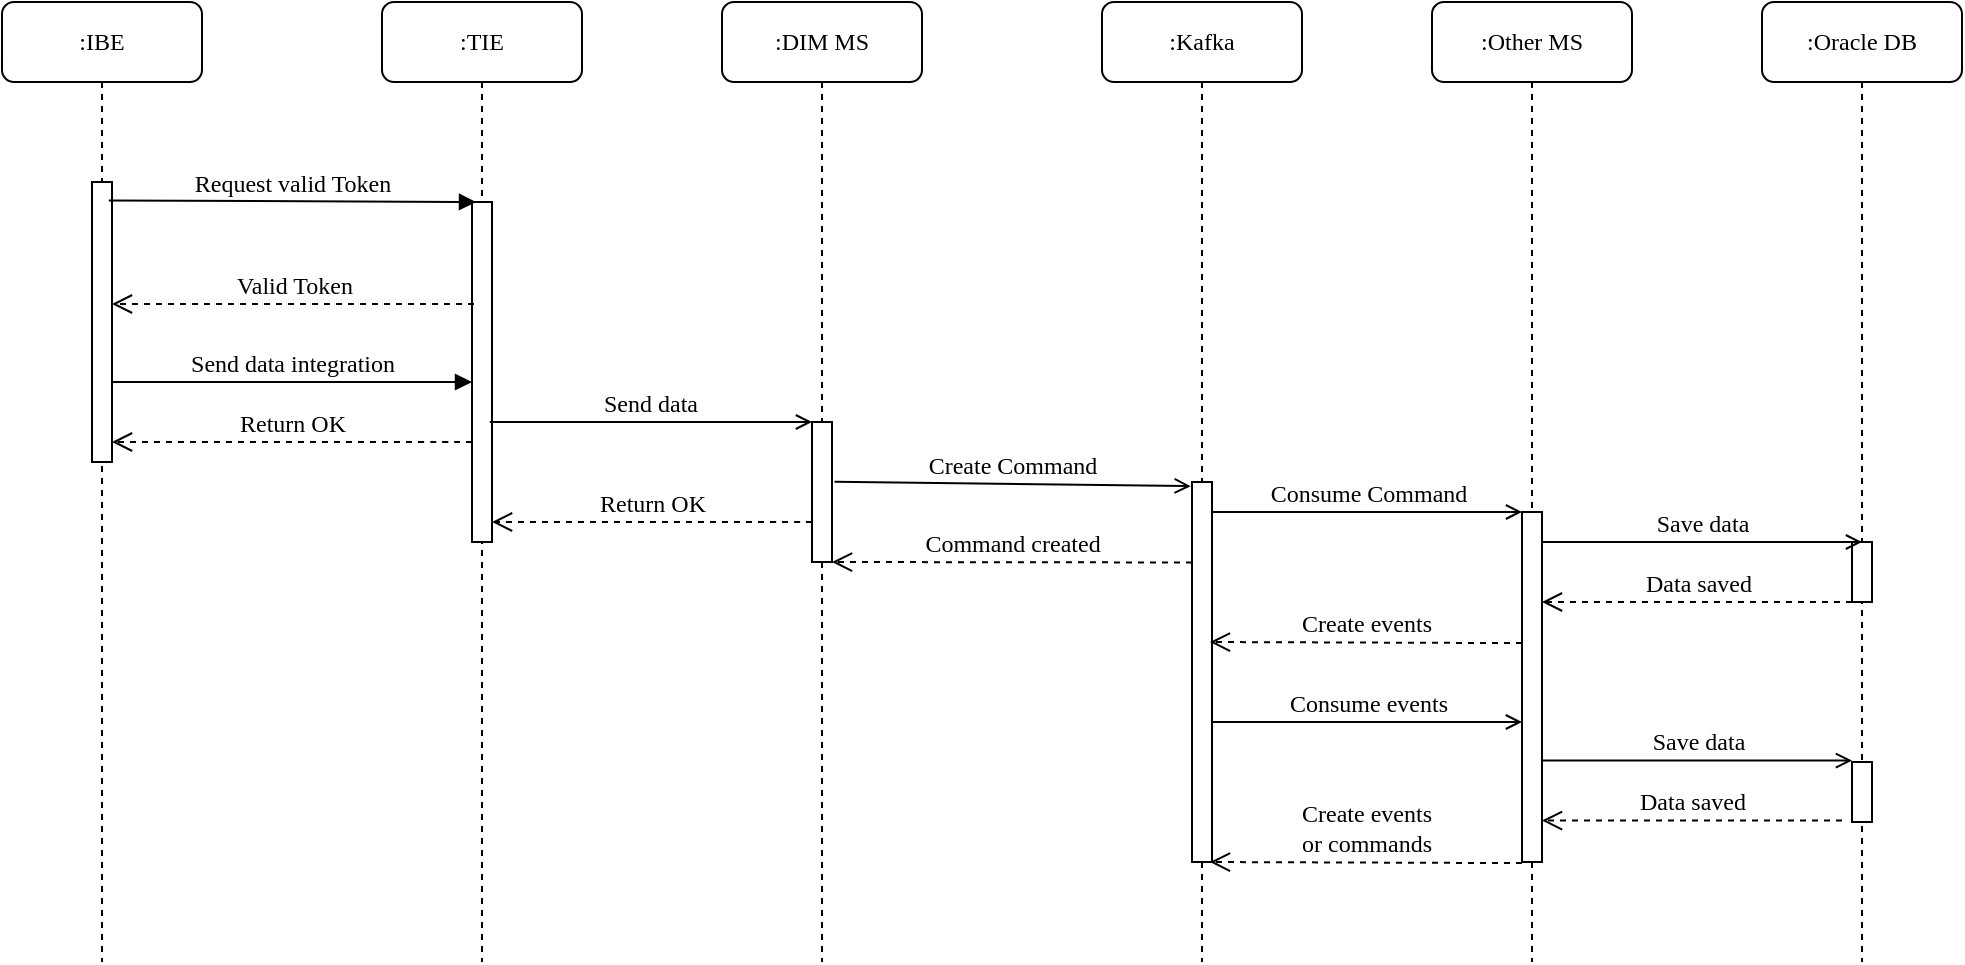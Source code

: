 <mxfile version="24.4.13" type="github">
  <diagram name="Page-1" id="13e1069c-82ec-6db2-03f1-153e76fe0fe0">
    <mxGraphModel dx="2074" dy="764" grid="1" gridSize="10" guides="1" tooltips="1" connect="1" arrows="1" fold="1" page="1" pageScale="1" pageWidth="1100" pageHeight="850" background="none" math="0" shadow="0">
      <root>
        <mxCell id="0" />
        <mxCell id="1" parent="0" />
        <mxCell id="zLKjRMKosiY9dB-BW5_6-1" value=":IBE" style="shape=umlLifeline;perimeter=lifelinePerimeter;whiteSpace=wrap;html=1;container=1;collapsible=0;recursiveResize=0;outlineConnect=0;rounded=1;shadow=0;comic=0;labelBackgroundColor=none;strokeWidth=1;fontFamily=Verdana;fontSize=12;align=center;" vertex="1" parent="1">
          <mxGeometry x="50" y="40" width="100" height="480" as="geometry" />
        </mxCell>
        <mxCell id="zLKjRMKosiY9dB-BW5_6-2" value="" style="html=1;points=[];perimeter=orthogonalPerimeter;rounded=0;shadow=0;comic=0;labelBackgroundColor=none;strokeWidth=1;fontFamily=Verdana;fontSize=12;align=center;" vertex="1" parent="zLKjRMKosiY9dB-BW5_6-1">
          <mxGeometry x="45" y="90" width="10" height="140" as="geometry" />
        </mxCell>
        <mxCell id="zLKjRMKosiY9dB-BW5_6-4" value=":TIE" style="shape=umlLifeline;perimeter=lifelinePerimeter;whiteSpace=wrap;html=1;container=1;collapsible=0;recursiveResize=0;outlineConnect=0;rounded=1;shadow=0;comic=0;labelBackgroundColor=none;strokeWidth=1;fontFamily=Verdana;fontSize=12;align=center;" vertex="1" parent="1">
          <mxGeometry x="240" y="40" width="100" height="480" as="geometry" />
        </mxCell>
        <mxCell id="zLKjRMKosiY9dB-BW5_6-5" value="" style="html=1;points=[];perimeter=orthogonalPerimeter;rounded=0;shadow=0;comic=0;labelBackgroundColor=none;strokeWidth=1;fontFamily=Verdana;fontSize=12;align=center;" vertex="1" parent="zLKjRMKosiY9dB-BW5_6-4">
          <mxGeometry x="45" y="100" width="10" height="170" as="geometry" />
        </mxCell>
        <mxCell id="zLKjRMKosiY9dB-BW5_6-6" value=":DIM MS" style="shape=umlLifeline;perimeter=lifelinePerimeter;whiteSpace=wrap;html=1;container=1;collapsible=0;recursiveResize=0;outlineConnect=0;rounded=1;shadow=0;comic=0;labelBackgroundColor=none;strokeWidth=1;fontFamily=Verdana;fontSize=12;align=center;" vertex="1" parent="1">
          <mxGeometry x="410" y="40" width="100" height="480" as="geometry" />
        </mxCell>
        <mxCell id="zLKjRMKosiY9dB-BW5_6-7" value="" style="html=1;points=[];perimeter=orthogonalPerimeter;rounded=0;shadow=0;comic=0;labelBackgroundColor=none;strokeWidth=1;fontFamily=Verdana;fontSize=12;align=center;" vertex="1" parent="zLKjRMKosiY9dB-BW5_6-6">
          <mxGeometry x="45" y="210" width="10" height="70" as="geometry" />
        </mxCell>
        <mxCell id="zLKjRMKosiY9dB-BW5_6-8" value=":Kafka" style="shape=umlLifeline;perimeter=lifelinePerimeter;whiteSpace=wrap;html=1;container=1;collapsible=0;recursiveResize=0;outlineConnect=0;rounded=1;shadow=0;comic=0;labelBackgroundColor=none;strokeWidth=1;fontFamily=Verdana;fontSize=12;align=center;" vertex="1" parent="1">
          <mxGeometry x="600" y="40" width="100" height="480" as="geometry" />
        </mxCell>
        <mxCell id="zLKjRMKosiY9dB-BW5_6-9" value="" style="html=1;points=[];perimeter=orthogonalPerimeter;rounded=0;shadow=0;comic=0;labelBackgroundColor=none;strokeWidth=1;fontFamily=Verdana;fontSize=12;align=center;" vertex="1" parent="zLKjRMKosiY9dB-BW5_6-8">
          <mxGeometry x="45" y="240" width="10" height="190" as="geometry" />
        </mxCell>
        <mxCell id="zLKjRMKosiY9dB-BW5_6-10" value=":Other MS" style="shape=umlLifeline;perimeter=lifelinePerimeter;whiteSpace=wrap;html=1;container=1;collapsible=0;recursiveResize=0;outlineConnect=0;rounded=1;shadow=0;comic=0;labelBackgroundColor=none;strokeWidth=1;fontFamily=Verdana;fontSize=12;align=center;" vertex="1" parent="1">
          <mxGeometry x="765" y="40" width="100" height="480" as="geometry" />
        </mxCell>
        <mxCell id="zLKjRMKosiY9dB-BW5_6-11" value="" style="html=1;points=[];perimeter=orthogonalPerimeter;rounded=0;shadow=0;comic=0;labelBackgroundColor=none;strokeWidth=1;fontFamily=Verdana;fontSize=12;align=center;" vertex="1" parent="zLKjRMKosiY9dB-BW5_6-10">
          <mxGeometry x="45" y="255" width="10" height="175" as="geometry" />
        </mxCell>
        <mxCell id="zLKjRMKosiY9dB-BW5_6-25" value="Consume Command" style="html=1;verticalAlign=bottom;endArrow=open;labelBackgroundColor=none;fontFamily=Verdana;fontSize=12;entryX=-0.062;entryY=0.011;entryDx=0;entryDy=0;entryPerimeter=0;endFill=0;" edge="1" parent="zLKjRMKosiY9dB-BW5_6-10">
          <mxGeometry relative="1" as="geometry">
            <mxPoint x="-110" y="255" as="sourcePoint" />
            <mxPoint x="45" y="255" as="targetPoint" />
          </mxGeometry>
        </mxCell>
        <mxCell id="zLKjRMKosiY9dB-BW5_6-12" value=":Oracle DB" style="shape=umlLifeline;perimeter=lifelinePerimeter;whiteSpace=wrap;html=1;container=1;collapsible=0;recursiveResize=0;outlineConnect=0;rounded=1;shadow=0;comic=0;labelBackgroundColor=none;strokeWidth=1;fontFamily=Verdana;fontSize=12;align=center;" vertex="1" parent="1">
          <mxGeometry x="930" y="40" width="100" height="480" as="geometry" />
        </mxCell>
        <mxCell id="zLKjRMKosiY9dB-BW5_6-13" value="" style="html=1;points=[];perimeter=orthogonalPerimeter;rounded=0;shadow=0;comic=0;labelBackgroundColor=none;strokeWidth=1;fontFamily=Verdana;fontSize=12;align=center;" vertex="1" parent="zLKjRMKosiY9dB-BW5_6-12">
          <mxGeometry x="45" y="270" width="10" height="30" as="geometry" />
        </mxCell>
        <mxCell id="zLKjRMKosiY9dB-BW5_6-32" value="" style="html=1;points=[];perimeter=orthogonalPerimeter;rounded=0;shadow=0;comic=0;labelBackgroundColor=none;strokeWidth=1;fontFamily=Verdana;fontSize=12;align=center;" vertex="1" parent="zLKjRMKosiY9dB-BW5_6-12">
          <mxGeometry x="45" y="380" width="10" height="30" as="geometry" />
        </mxCell>
        <mxCell id="zLKjRMKosiY9dB-BW5_6-33" value="Save data" style="html=1;verticalAlign=bottom;endArrow=open;labelBackgroundColor=none;fontFamily=Verdana;fontSize=12;endFill=0;" edge="1" parent="zLKjRMKosiY9dB-BW5_6-12" source="zLKjRMKosiY9dB-BW5_6-11">
          <mxGeometry relative="1" as="geometry">
            <mxPoint x="-100" y="379" as="sourcePoint" />
            <mxPoint x="45" y="379.31" as="targetPoint" />
          </mxGeometry>
        </mxCell>
        <mxCell id="zLKjRMKosiY9dB-BW5_6-34" value="Data saved" style="html=1;verticalAlign=bottom;endArrow=open;dashed=1;endSize=8;labelBackgroundColor=none;fontFamily=Verdana;fontSize=12;edgeStyle=elbowEdgeStyle;elbow=vertical;" edge="1" parent="zLKjRMKosiY9dB-BW5_6-12" target="zLKjRMKosiY9dB-BW5_6-11">
          <mxGeometry relative="1" as="geometry">
            <mxPoint x="-90" y="409" as="targetPoint" />
            <Array as="points">
              <mxPoint x="-85" y="409.31" />
            </Array>
            <mxPoint x="40" y="409.31" as="sourcePoint" />
          </mxGeometry>
        </mxCell>
        <mxCell id="zLKjRMKosiY9dB-BW5_6-17" value="Send data" style="html=1;verticalAlign=bottom;endArrow=open;labelBackgroundColor=none;fontFamily=Verdana;fontSize=12;exitX=0.89;exitY=0.841;exitDx=0;exitDy=0;exitPerimeter=0;endFill=0;" edge="1" parent="1">
          <mxGeometry relative="1" as="geometry">
            <mxPoint x="293.9" y="250.0" as="sourcePoint" />
            <mxPoint x="455" y="250.0" as="targetPoint" />
          </mxGeometry>
        </mxCell>
        <mxCell id="zLKjRMKosiY9dB-BW5_6-16" value="Send data integration" style="html=1;verticalAlign=bottom;endArrow=block;labelBackgroundColor=none;fontFamily=Verdana;fontSize=12;exitX=1;exitY=0.529;exitDx=0;exitDy=0;exitPerimeter=0;" edge="1" parent="1">
          <mxGeometry relative="1" as="geometry">
            <mxPoint x="105" y="230" as="sourcePoint" />
            <mxPoint x="285" y="230" as="targetPoint" />
          </mxGeometry>
        </mxCell>
        <mxCell id="zLKjRMKosiY9dB-BW5_6-20" value="Request valid Token" style="html=1;verticalAlign=bottom;endArrow=block;labelBackgroundColor=none;fontFamily=Verdana;fontSize=12;entryX=0.2;entryY=0;entryDx=0;entryDy=0;entryPerimeter=0;exitX=0.845;exitY=0.066;exitDx=0;exitDy=0;exitPerimeter=0;" edge="1" parent="1" source="zLKjRMKosiY9dB-BW5_6-2" target="zLKjRMKosiY9dB-BW5_6-5">
          <mxGeometry relative="1" as="geometry">
            <mxPoint x="120" y="140" as="sourcePoint" />
            <mxPoint x="280" y="140" as="targetPoint" />
          </mxGeometry>
        </mxCell>
        <mxCell id="zLKjRMKosiY9dB-BW5_6-22" value="Valid Token" style="html=1;verticalAlign=bottom;endArrow=open;dashed=1;endSize=8;labelBackgroundColor=none;fontFamily=Verdana;fontSize=12;edgeStyle=elbowEdgeStyle;elbow=vertical;exitX=0.1;exitY=0.3;exitDx=0;exitDy=0;exitPerimeter=0;" edge="1" parent="1" source="zLKjRMKosiY9dB-BW5_6-5" target="zLKjRMKosiY9dB-BW5_6-2">
          <mxGeometry relative="1" as="geometry">
            <mxPoint x="120" y="180" as="targetPoint" />
            <Array as="points" />
            <mxPoint x="270" y="180" as="sourcePoint" />
          </mxGeometry>
        </mxCell>
        <mxCell id="zLKjRMKosiY9dB-BW5_6-19" value="Create Command" style="html=1;verticalAlign=bottom;endArrow=open;labelBackgroundColor=none;fontFamily=Verdana;fontSize=12;entryX=-0.062;entryY=0.011;entryDx=0;entryDy=0;entryPerimeter=0;exitX=1.129;exitY=0.426;exitDx=0;exitDy=0;exitPerimeter=0;endFill=0;" edge="1" parent="1" source="zLKjRMKosiY9dB-BW5_6-7" target="zLKjRMKosiY9dB-BW5_6-9">
          <mxGeometry relative="1" as="geometry">
            <mxPoint x="480" y="280" as="sourcePoint" />
            <mxPoint x="610" y="280" as="targetPoint" />
          </mxGeometry>
        </mxCell>
        <mxCell id="zLKjRMKosiY9dB-BW5_6-23" value="Return OK" style="html=1;verticalAlign=bottom;endArrow=open;dashed=1;endSize=8;labelBackgroundColor=none;fontFamily=Verdana;fontSize=12;edgeStyle=elbowEdgeStyle;elbow=vertical;" edge="1" parent="1" target="zLKjRMKosiY9dB-BW5_6-2">
          <mxGeometry relative="1" as="geometry">
            <mxPoint x="110" y="260" as="targetPoint" />
            <Array as="points">
              <mxPoint x="270" y="260" />
            </Array>
            <mxPoint x="285" y="260" as="sourcePoint" />
          </mxGeometry>
        </mxCell>
        <mxCell id="zLKjRMKosiY9dB-BW5_6-24" value="Return OK" style="html=1;verticalAlign=bottom;endArrow=open;dashed=1;endSize=8;labelBackgroundColor=none;fontFamily=Verdana;fontSize=12;edgeStyle=elbowEdgeStyle;elbow=vertical;" edge="1" parent="1" source="zLKjRMKosiY9dB-BW5_6-7" target="zLKjRMKosiY9dB-BW5_6-5">
          <mxGeometry relative="1" as="geometry">
            <mxPoint x="310" y="300" as="targetPoint" />
            <Array as="points">
              <mxPoint x="445" y="300" />
            </Array>
            <mxPoint x="450" y="300" as="sourcePoint" />
          </mxGeometry>
        </mxCell>
        <mxCell id="zLKjRMKosiY9dB-BW5_6-26" value="Save data" style="html=1;verticalAlign=bottom;endArrow=open;labelBackgroundColor=none;fontFamily=Verdana;fontSize=12;endFill=0;" edge="1" parent="1">
          <mxGeometry relative="1" as="geometry">
            <mxPoint x="820" y="310" as="sourcePoint" />
            <mxPoint x="980" y="310" as="targetPoint" />
          </mxGeometry>
        </mxCell>
        <mxCell id="zLKjRMKosiY9dB-BW5_6-28" value="Create events" style="html=1;verticalAlign=bottom;endArrow=open;dashed=1;endSize=8;labelBackgroundColor=none;fontFamily=Verdana;fontSize=12;edgeStyle=elbowEdgeStyle;elbow=vertical;exitX=0.103;exitY=0.536;exitDx=0;exitDy=0;exitPerimeter=0;" edge="1" parent="1">
          <mxGeometry relative="1" as="geometry">
            <mxPoint x="653.97" y="360" as="targetPoint" />
            <Array as="points">
              <mxPoint x="738.97" y="360" />
            </Array>
            <mxPoint x="810.0" y="360.56" as="sourcePoint" />
          </mxGeometry>
        </mxCell>
        <mxCell id="zLKjRMKosiY9dB-BW5_6-29" value="Data saved" style="html=1;verticalAlign=bottom;endArrow=open;dashed=1;endSize=8;labelBackgroundColor=none;fontFamily=Verdana;fontSize=12;edgeStyle=elbowEdgeStyle;elbow=vertical;" edge="1" parent="1" source="zLKjRMKosiY9dB-BW5_6-13" target="zLKjRMKosiY9dB-BW5_6-11">
          <mxGeometry relative="1" as="geometry">
            <mxPoint x="870" y="350" as="targetPoint" />
            <Array as="points">
              <mxPoint x="850" y="340" />
            </Array>
            <mxPoint x="960" y="339" as="sourcePoint" />
          </mxGeometry>
        </mxCell>
        <mxCell id="zLKjRMKosiY9dB-BW5_6-30" value="Command created" style="html=1;verticalAlign=bottom;endArrow=open;dashed=1;endSize=8;labelBackgroundColor=none;fontFamily=Verdana;fontSize=12;edgeStyle=elbowEdgeStyle;elbow=vertical;" edge="1" parent="1">
          <mxGeometry relative="1" as="geometry">
            <mxPoint x="465" y="320.004" as="targetPoint" />
            <Array as="points" />
            <mxPoint x="645" y="320.241" as="sourcePoint" />
          </mxGeometry>
        </mxCell>
        <mxCell id="zLKjRMKosiY9dB-BW5_6-31" value="Consume events" style="html=1;verticalAlign=bottom;endArrow=open;labelBackgroundColor=none;fontFamily=Verdana;fontSize=12;entryX=-0.062;entryY=0.011;entryDx=0;entryDy=0;entryPerimeter=0;endFill=0;" edge="1" parent="1">
          <mxGeometry relative="1" as="geometry">
            <mxPoint x="655" y="400" as="sourcePoint" />
            <mxPoint x="810" y="400" as="targetPoint" />
          </mxGeometry>
        </mxCell>
        <mxCell id="zLKjRMKosiY9dB-BW5_6-35" value="Create events &lt;br&gt;or commands" style="html=1;verticalAlign=bottom;endArrow=open;dashed=1;endSize=8;labelBackgroundColor=none;fontFamily=Verdana;fontSize=12;edgeStyle=elbowEdgeStyle;elbow=vertical;exitX=0.103;exitY=0.536;exitDx=0;exitDy=0;exitPerimeter=0;" edge="1" parent="1">
          <mxGeometry relative="1" as="geometry">
            <mxPoint x="653.97" y="470" as="targetPoint" />
            <Array as="points">
              <mxPoint x="738.97" y="470" />
            </Array>
            <mxPoint x="810.0" y="470.56" as="sourcePoint" />
          </mxGeometry>
        </mxCell>
      </root>
    </mxGraphModel>
  </diagram>
</mxfile>
